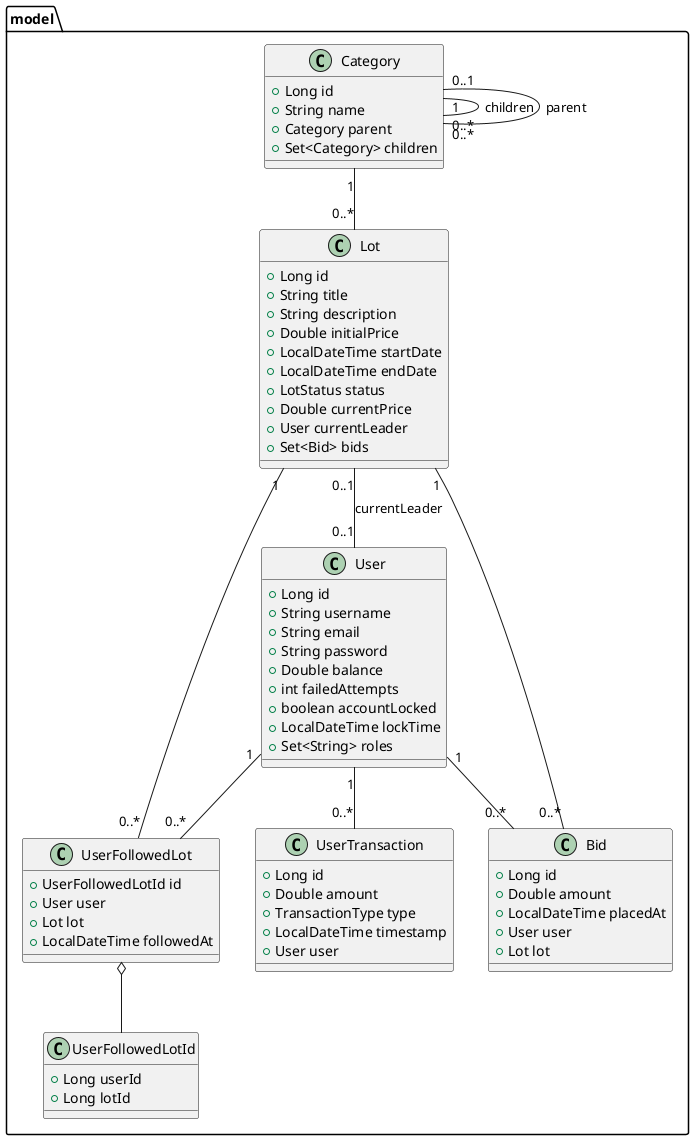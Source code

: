 @startuml classDiagram

package model {
  class User {
    +Long id
    +String username
    +String email
    +String password
    +Double balance
    +int failedAttempts
    +boolean accountLocked
    +LocalDateTime lockTime
    +Set<String> roles
  }

  class Category {
    +Long id
    +String name
    +Category parent
    +Set<Category> children
  }

  class Lot {
    +Long id
    +String title
    +String description
    +Double initialPrice
    +LocalDateTime startDate
    +LocalDateTime endDate
    +LotStatus status
    +Double currentPrice
    +User currentLeader
    +Set<Bid> bids
  }

  class Bid {
    +Long id
    +Double amount
    +LocalDateTime placedAt
    +User user
    +Lot lot
  }

  class UserFollowedLot {
    +UserFollowedLotId id
    +User user
    +Lot lot
    +LocalDateTime followedAt
  }

  class UserTransaction {
    +Long id
    +Double amount
    +TransactionType type
    +LocalDateTime timestamp
    +User user
  }

  class UserFollowedLotId {
    +Long userId
    +Long lotId
  }

}

' Associations
User "1" -- "0..*" Bid
Lot  "1" -- "0..*" Bid
User "1" -- "0..*" UserFollowedLot
Lot  "1" -- "0..*" UserFollowedLot
User "1" -- "0..*" UserTransaction
Category "1" -- "0..*" Lot
Category "1" -- "0..*" Category : children
Category "0..1" -- "0..*" Category : parent
Lot "0..1" -- "0..1" User : currentLeader
UserFollowedLot o-- UserFollowedLotId

@enduml
